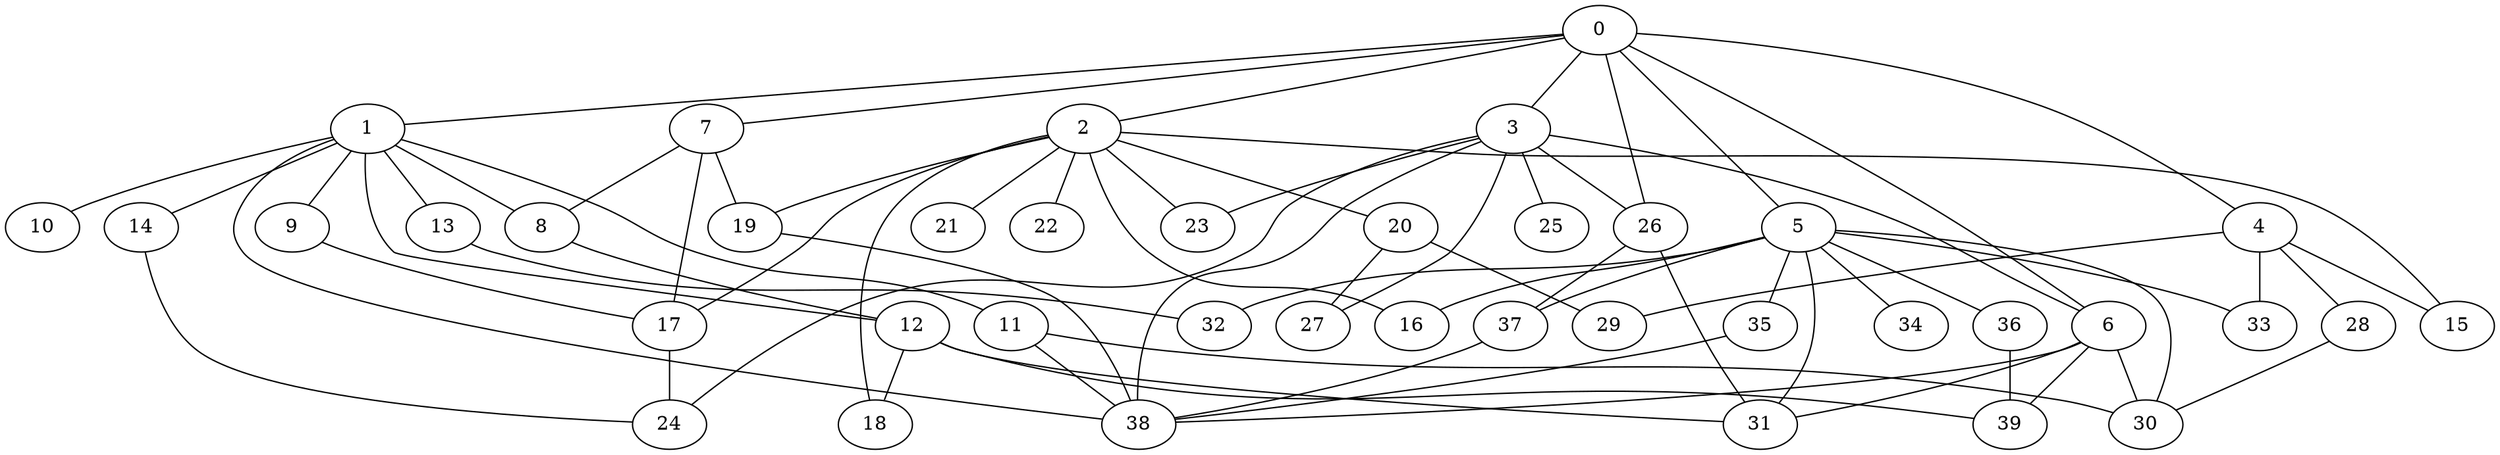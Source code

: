 
graph graphname {
    0 -- 1
0 -- 2
0 -- 3
0 -- 4
0 -- 5
0 -- 6
0 -- 7
0 -- 26
1 -- 8
1 -- 9
1 -- 10
1 -- 11
1 -- 12
1 -- 13
1 -- 14
1 -- 38
2 -- 15
2 -- 16
2 -- 17
2 -- 18
2 -- 19
2 -- 20
2 -- 21
2 -- 22
2 -- 23
3 -- 24
3 -- 26
3 -- 27
3 -- 25
3 -- 38
3 -- 6
3 -- 23
4 -- 28
4 -- 29
4 -- 33
4 -- 15
5 -- 32
5 -- 34
5 -- 35
5 -- 36
5 -- 37
5 -- 33
5 -- 30
5 -- 31
5 -- 16
6 -- 38
6 -- 39
6 -- 30
6 -- 31
7 -- 19
7 -- 17
7 -- 8
8 -- 12
9 -- 17
11 -- 38
11 -- 30
12 -- 31
12 -- 18
12 -- 39
13 -- 32
14 -- 24
17 -- 24
19 -- 38
20 -- 29
20 -- 27
26 -- 37
26 -- 31
28 -- 30
35 -- 38
36 -- 39
37 -- 38

}
